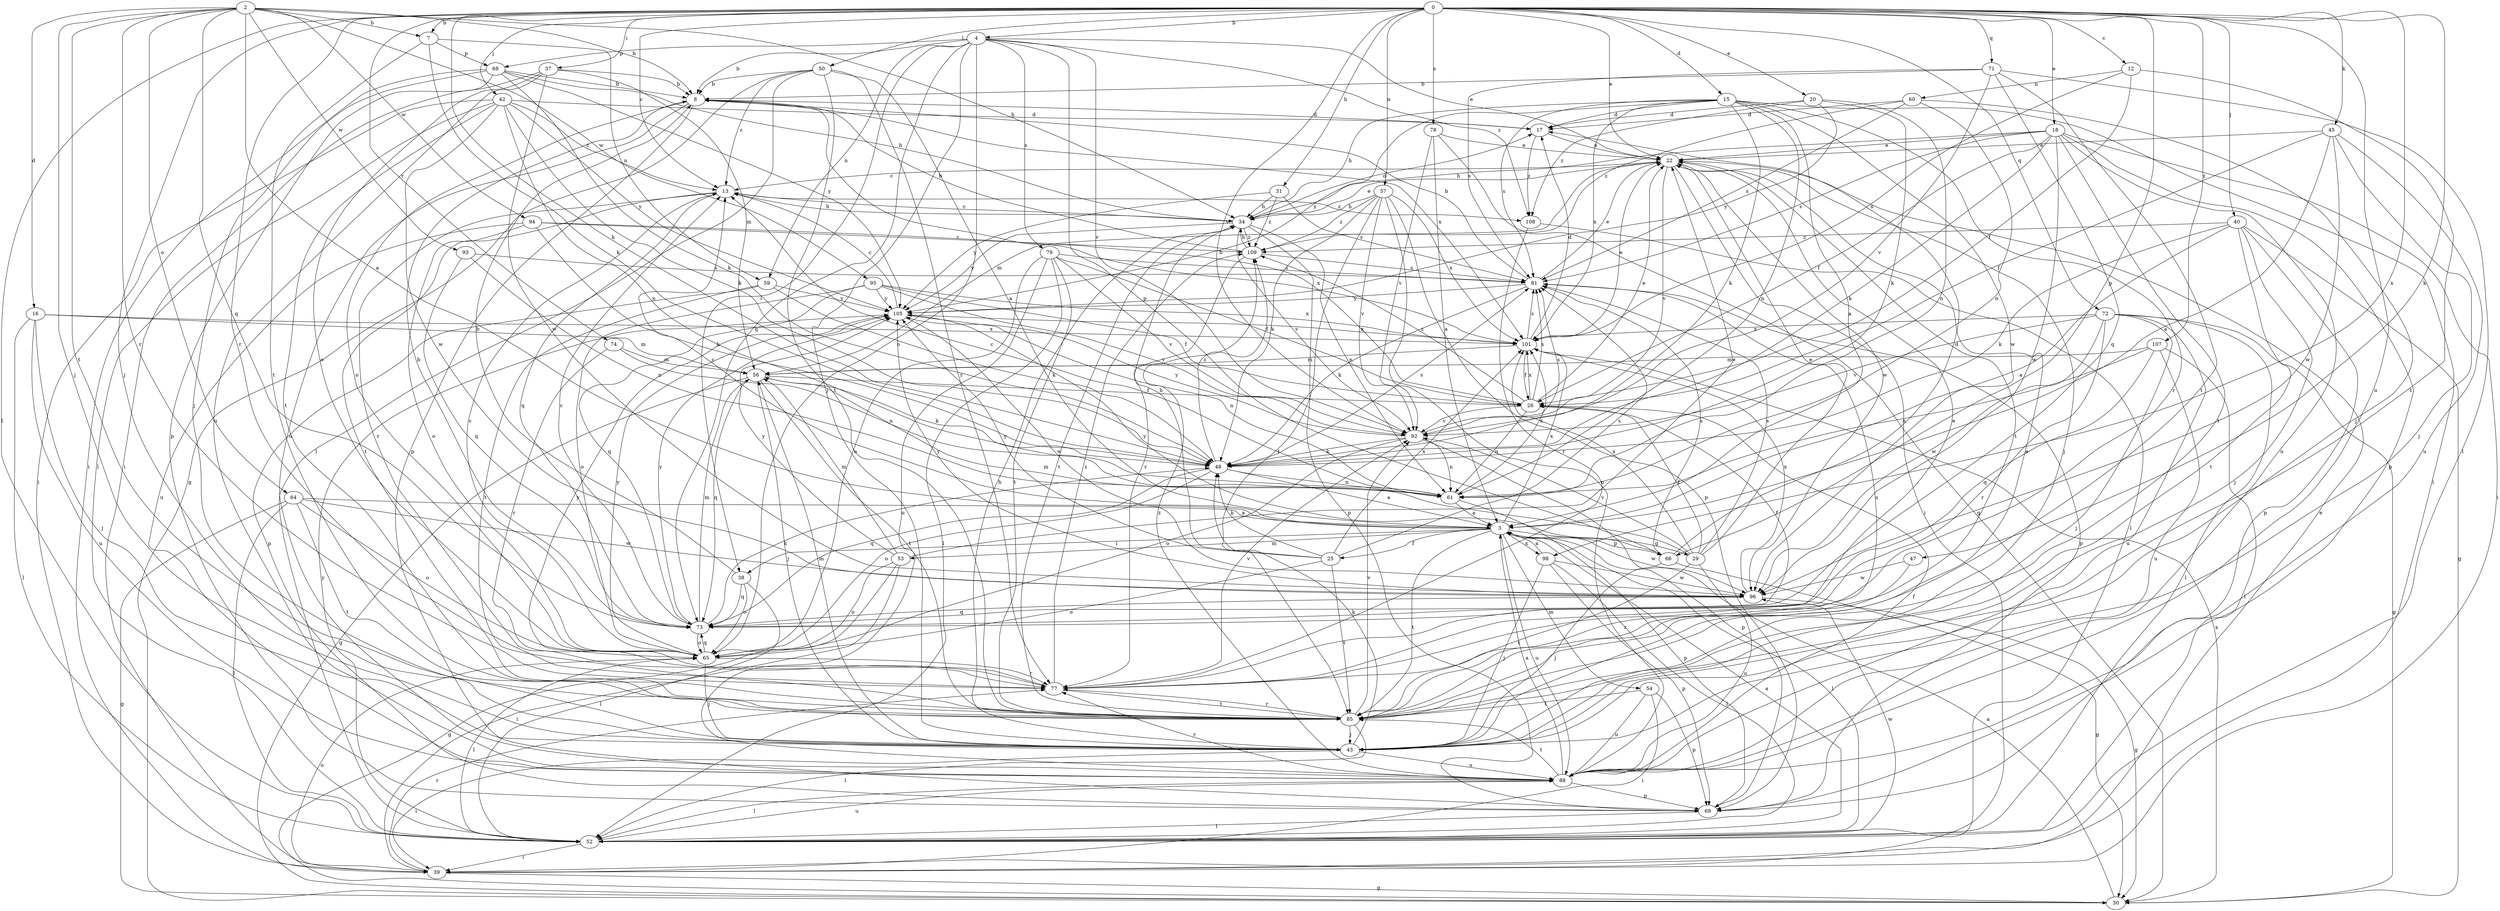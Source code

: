 strict digraph  {
0;
2;
3;
4;
7;
8;
12;
13;
15;
16;
17;
18;
20;
22;
25;
26;
29;
30;
31;
34;
37;
38;
39;
40;
42;
43;
45;
47;
48;
50;
52;
53;
54;
56;
57;
59;
60;
61;
64;
65;
66;
68;
69;
71;
72;
73;
74;
77;
78;
79;
81;
85;
88;
92;
93;
94;
95;
96;
98;
101;
105;
107;
108;
109;
0 -> 4  [label=b];
0 -> 7  [label=b];
0 -> 12  [label=c];
0 -> 13  [label=c];
0 -> 15  [label=d];
0 -> 18  [label=e];
0 -> 20  [label=e];
0 -> 22  [label=e];
0 -> 31  [label=h];
0 -> 37  [label=i];
0 -> 40  [label=j];
0 -> 42  [label=j];
0 -> 43  [label=j];
0 -> 45  [label=k];
0 -> 47  [label=k];
0 -> 48  [label=k];
0 -> 50  [label=l];
0 -> 52  [label=l];
0 -> 57  [label=n];
0 -> 66  [label=p];
0 -> 71  [label=q];
0 -> 72  [label=q];
0 -> 74  [label=r];
0 -> 77  [label=r];
0 -> 78  [label=s];
0 -> 88  [label=u];
0 -> 92  [label=v];
0 -> 98  [label=x];
0 -> 107  [label=z];
2 -> 3  [label=a];
2 -> 7  [label=b];
2 -> 8  [label=b];
2 -> 16  [label=d];
2 -> 34  [label=h];
2 -> 43  [label=j];
2 -> 64  [label=o];
2 -> 73  [label=q];
2 -> 77  [label=r];
2 -> 85  [label=t];
2 -> 93  [label=w];
2 -> 94  [label=w];
2 -> 95  [label=w];
3 -> 13  [label=c];
3 -> 25  [label=f];
3 -> 29  [label=g];
3 -> 38  [label=i];
3 -> 52  [label=l];
3 -> 53  [label=m];
3 -> 54  [label=m];
3 -> 66  [label=p];
3 -> 85  [label=t];
3 -> 88  [label=u];
3 -> 96  [label=w];
3 -> 98  [label=x];
3 -> 101  [label=x];
4 -> 8  [label=b];
4 -> 22  [label=e];
4 -> 38  [label=i];
4 -> 43  [label=j];
4 -> 59  [label=n];
4 -> 65  [label=o];
4 -> 66  [label=p];
4 -> 68  [label=p];
4 -> 73  [label=q];
4 -> 79  [label=s];
4 -> 92  [label=v];
4 -> 108  [label=z];
7 -> 48  [label=k];
7 -> 59  [label=n];
7 -> 68  [label=p];
7 -> 85  [label=t];
8 -> 17  [label=d];
8 -> 65  [label=o];
8 -> 69  [label=p];
8 -> 88  [label=u];
8 -> 101  [label=x];
12 -> 26  [label=f];
12 -> 60  [label=n];
12 -> 85  [label=t];
12 -> 101  [label=x];
13 -> 34  [label=h];
13 -> 73  [label=q];
13 -> 77  [label=r];
13 -> 85  [label=t];
13 -> 108  [label=z];
15 -> 3  [label=a];
15 -> 17  [label=d];
15 -> 34  [label=h];
15 -> 39  [label=i];
15 -> 48  [label=k];
15 -> 61  [label=n];
15 -> 77  [label=r];
15 -> 81  [label=s];
15 -> 96  [label=w];
15 -> 101  [label=x];
15 -> 105  [label=y];
16 -> 43  [label=j];
16 -> 52  [label=l];
16 -> 56  [label=m];
16 -> 88  [label=u];
16 -> 101  [label=x];
17 -> 22  [label=e];
17 -> 108  [label=z];
18 -> 22  [label=e];
18 -> 26  [label=f];
18 -> 34  [label=h];
18 -> 39  [label=i];
18 -> 48  [label=k];
18 -> 69  [label=p];
18 -> 81  [label=s];
18 -> 85  [label=t];
18 -> 88  [label=u];
18 -> 96  [label=w];
20 -> 17  [label=d];
20 -> 48  [label=k];
20 -> 61  [label=n];
20 -> 105  [label=y];
20 -> 108  [label=z];
22 -> 13  [label=c];
22 -> 39  [label=i];
22 -> 43  [label=j];
22 -> 56  [label=m];
22 -> 85  [label=t];
22 -> 92  [label=v];
22 -> 96  [label=w];
25 -> 34  [label=h];
25 -> 48  [label=k];
25 -> 65  [label=o];
25 -> 81  [label=s];
25 -> 85  [label=t];
25 -> 101  [label=x];
25 -> 105  [label=y];
26 -> 8  [label=b];
26 -> 22  [label=e];
26 -> 61  [label=n];
26 -> 81  [label=s];
26 -> 92  [label=v];
26 -> 101  [label=x];
26 -> 109  [label=z];
29 -> 22  [label=e];
29 -> 26  [label=f];
29 -> 56  [label=m];
29 -> 81  [label=s];
29 -> 85  [label=t];
29 -> 88  [label=u];
29 -> 92  [label=v];
29 -> 101  [label=x];
30 -> 3  [label=a];
30 -> 101  [label=x];
31 -> 34  [label=h];
31 -> 81  [label=s];
31 -> 105  [label=y];
31 -> 109  [label=z];
34 -> 13  [label=c];
34 -> 17  [label=d];
34 -> 22  [label=e];
34 -> 61  [label=n];
34 -> 69  [label=p];
34 -> 85  [label=t];
34 -> 92  [label=v];
34 -> 105  [label=y];
34 -> 109  [label=z];
37 -> 8  [label=b];
37 -> 39  [label=i];
37 -> 56  [label=m];
37 -> 65  [label=o];
37 -> 88  [label=u];
37 -> 96  [label=w];
38 -> 8  [label=b];
38 -> 52  [label=l];
38 -> 65  [label=o];
38 -> 73  [label=q];
39 -> 22  [label=e];
39 -> 30  [label=g];
39 -> 65  [label=o];
39 -> 77  [label=r];
40 -> 3  [label=a];
40 -> 30  [label=g];
40 -> 43  [label=j];
40 -> 48  [label=k];
40 -> 69  [label=p];
40 -> 85  [label=t];
40 -> 109  [label=z];
42 -> 13  [label=c];
42 -> 17  [label=d];
42 -> 39  [label=i];
42 -> 48  [label=k];
42 -> 52  [label=l];
42 -> 61  [label=n];
42 -> 85  [label=t];
42 -> 96  [label=w];
42 -> 105  [label=y];
43 -> 22  [label=e];
43 -> 34  [label=h];
43 -> 39  [label=i];
43 -> 48  [label=k];
43 -> 56  [label=m];
43 -> 88  [label=u];
45 -> 3  [label=a];
45 -> 22  [label=e];
45 -> 26  [label=f];
45 -> 43  [label=j];
45 -> 88  [label=u];
45 -> 96  [label=w];
47 -> 77  [label=r];
47 -> 96  [label=w];
48 -> 3  [label=a];
48 -> 61  [label=n];
48 -> 65  [label=o];
48 -> 73  [label=q];
48 -> 81  [label=s];
48 -> 109  [label=z];
50 -> 3  [label=a];
50 -> 8  [label=b];
50 -> 13  [label=c];
50 -> 30  [label=g];
50 -> 52  [label=l];
50 -> 77  [label=r];
50 -> 85  [label=t];
52 -> 3  [label=a];
52 -> 39  [label=i];
52 -> 88  [label=u];
52 -> 96  [label=w];
52 -> 105  [label=y];
53 -> 22  [label=e];
53 -> 30  [label=g];
53 -> 39  [label=i];
53 -> 56  [label=m];
53 -> 65  [label=o];
53 -> 105  [label=y];
54 -> 39  [label=i];
54 -> 69  [label=p];
54 -> 85  [label=t];
54 -> 88  [label=u];
56 -> 26  [label=f];
56 -> 30  [label=g];
56 -> 43  [label=j];
56 -> 48  [label=k];
56 -> 73  [label=q];
56 -> 85  [label=t];
57 -> 34  [label=h];
57 -> 48  [label=k];
57 -> 69  [label=p];
57 -> 85  [label=t];
57 -> 88  [label=u];
57 -> 92  [label=v];
57 -> 101  [label=x];
57 -> 109  [label=z];
59 -> 48  [label=k];
59 -> 69  [label=p];
59 -> 85  [label=t];
59 -> 105  [label=y];
60 -> 17  [label=d];
60 -> 43  [label=j];
60 -> 61  [label=n];
60 -> 81  [label=s];
60 -> 109  [label=z];
61 -> 3  [label=a];
61 -> 13  [label=c];
61 -> 69  [label=p];
61 -> 101  [label=x];
64 -> 3  [label=a];
64 -> 30  [label=g];
64 -> 52  [label=l];
64 -> 65  [label=o];
64 -> 85  [label=t];
64 -> 96  [label=w];
65 -> 13  [label=c];
65 -> 43  [label=j];
65 -> 52  [label=l];
65 -> 73  [label=q];
65 -> 77  [label=r];
65 -> 105  [label=y];
66 -> 17  [label=d];
66 -> 30  [label=g];
66 -> 43  [label=j];
66 -> 81  [label=s];
66 -> 105  [label=y];
68 -> 8  [label=b];
68 -> 34  [label=h];
68 -> 39  [label=i];
68 -> 43  [label=j];
68 -> 48  [label=k];
68 -> 69  [label=p];
68 -> 105  [label=y];
69 -> 52  [label=l];
71 -> 8  [label=b];
71 -> 52  [label=l];
71 -> 73  [label=q];
71 -> 81  [label=s];
71 -> 85  [label=t];
71 -> 92  [label=v];
72 -> 30  [label=g];
72 -> 43  [label=j];
72 -> 52  [label=l];
72 -> 77  [label=r];
72 -> 88  [label=u];
72 -> 92  [label=v];
72 -> 96  [label=w];
72 -> 101  [label=x];
73 -> 8  [label=b];
73 -> 13  [label=c];
73 -> 26  [label=f];
73 -> 48  [label=k];
73 -> 56  [label=m];
73 -> 65  [label=o];
73 -> 105  [label=y];
74 -> 56  [label=m];
74 -> 61  [label=n];
74 -> 77  [label=r];
77 -> 22  [label=e];
77 -> 85  [label=t];
77 -> 92  [label=v];
77 -> 105  [label=y];
77 -> 109  [label=z];
78 -> 3  [label=a];
78 -> 22  [label=e];
78 -> 30  [label=g];
78 -> 92  [label=v];
79 -> 26  [label=f];
79 -> 52  [label=l];
79 -> 65  [label=o];
79 -> 81  [label=s];
79 -> 85  [label=t];
79 -> 88  [label=u];
79 -> 92  [label=v];
81 -> 8  [label=b];
81 -> 22  [label=e];
81 -> 48  [label=k];
81 -> 69  [label=p];
81 -> 105  [label=y];
85 -> 43  [label=j];
85 -> 52  [label=l];
85 -> 77  [label=r];
85 -> 81  [label=s];
85 -> 92  [label=v];
88 -> 3  [label=a];
88 -> 26  [label=f];
88 -> 52  [label=l];
88 -> 69  [label=p];
88 -> 77  [label=r];
88 -> 85  [label=t];
88 -> 109  [label=z];
92 -> 48  [label=k];
92 -> 61  [label=n];
92 -> 65  [label=o];
92 -> 69  [label=p];
92 -> 81  [label=s];
92 -> 105  [label=y];
93 -> 61  [label=n];
93 -> 73  [label=q];
93 -> 81  [label=s];
94 -> 48  [label=k];
94 -> 65  [label=o];
94 -> 88  [label=u];
94 -> 101  [label=x];
94 -> 109  [label=z];
95 -> 26  [label=f];
95 -> 65  [label=o];
95 -> 73  [label=q];
95 -> 92  [label=v];
95 -> 101  [label=x];
95 -> 105  [label=y];
96 -> 30  [label=g];
96 -> 73  [label=q];
96 -> 101  [label=x];
96 -> 105  [label=y];
98 -> 3  [label=a];
98 -> 43  [label=j];
98 -> 52  [label=l];
98 -> 69  [label=p];
98 -> 96  [label=w];
101 -> 17  [label=d];
101 -> 22  [label=e];
101 -> 26  [label=f];
101 -> 56  [label=m];
101 -> 81  [label=s];
105 -> 13  [label=c];
105 -> 61  [label=n];
105 -> 96  [label=w];
105 -> 101  [label=x];
107 -> 52  [label=l];
107 -> 56  [label=m];
107 -> 61  [label=n];
107 -> 73  [label=q];
107 -> 88  [label=u];
108 -> 52  [label=l];
108 -> 77  [label=r];
109 -> 8  [label=b];
109 -> 34  [label=h];
109 -> 77  [label=r];
109 -> 81  [label=s];
}
